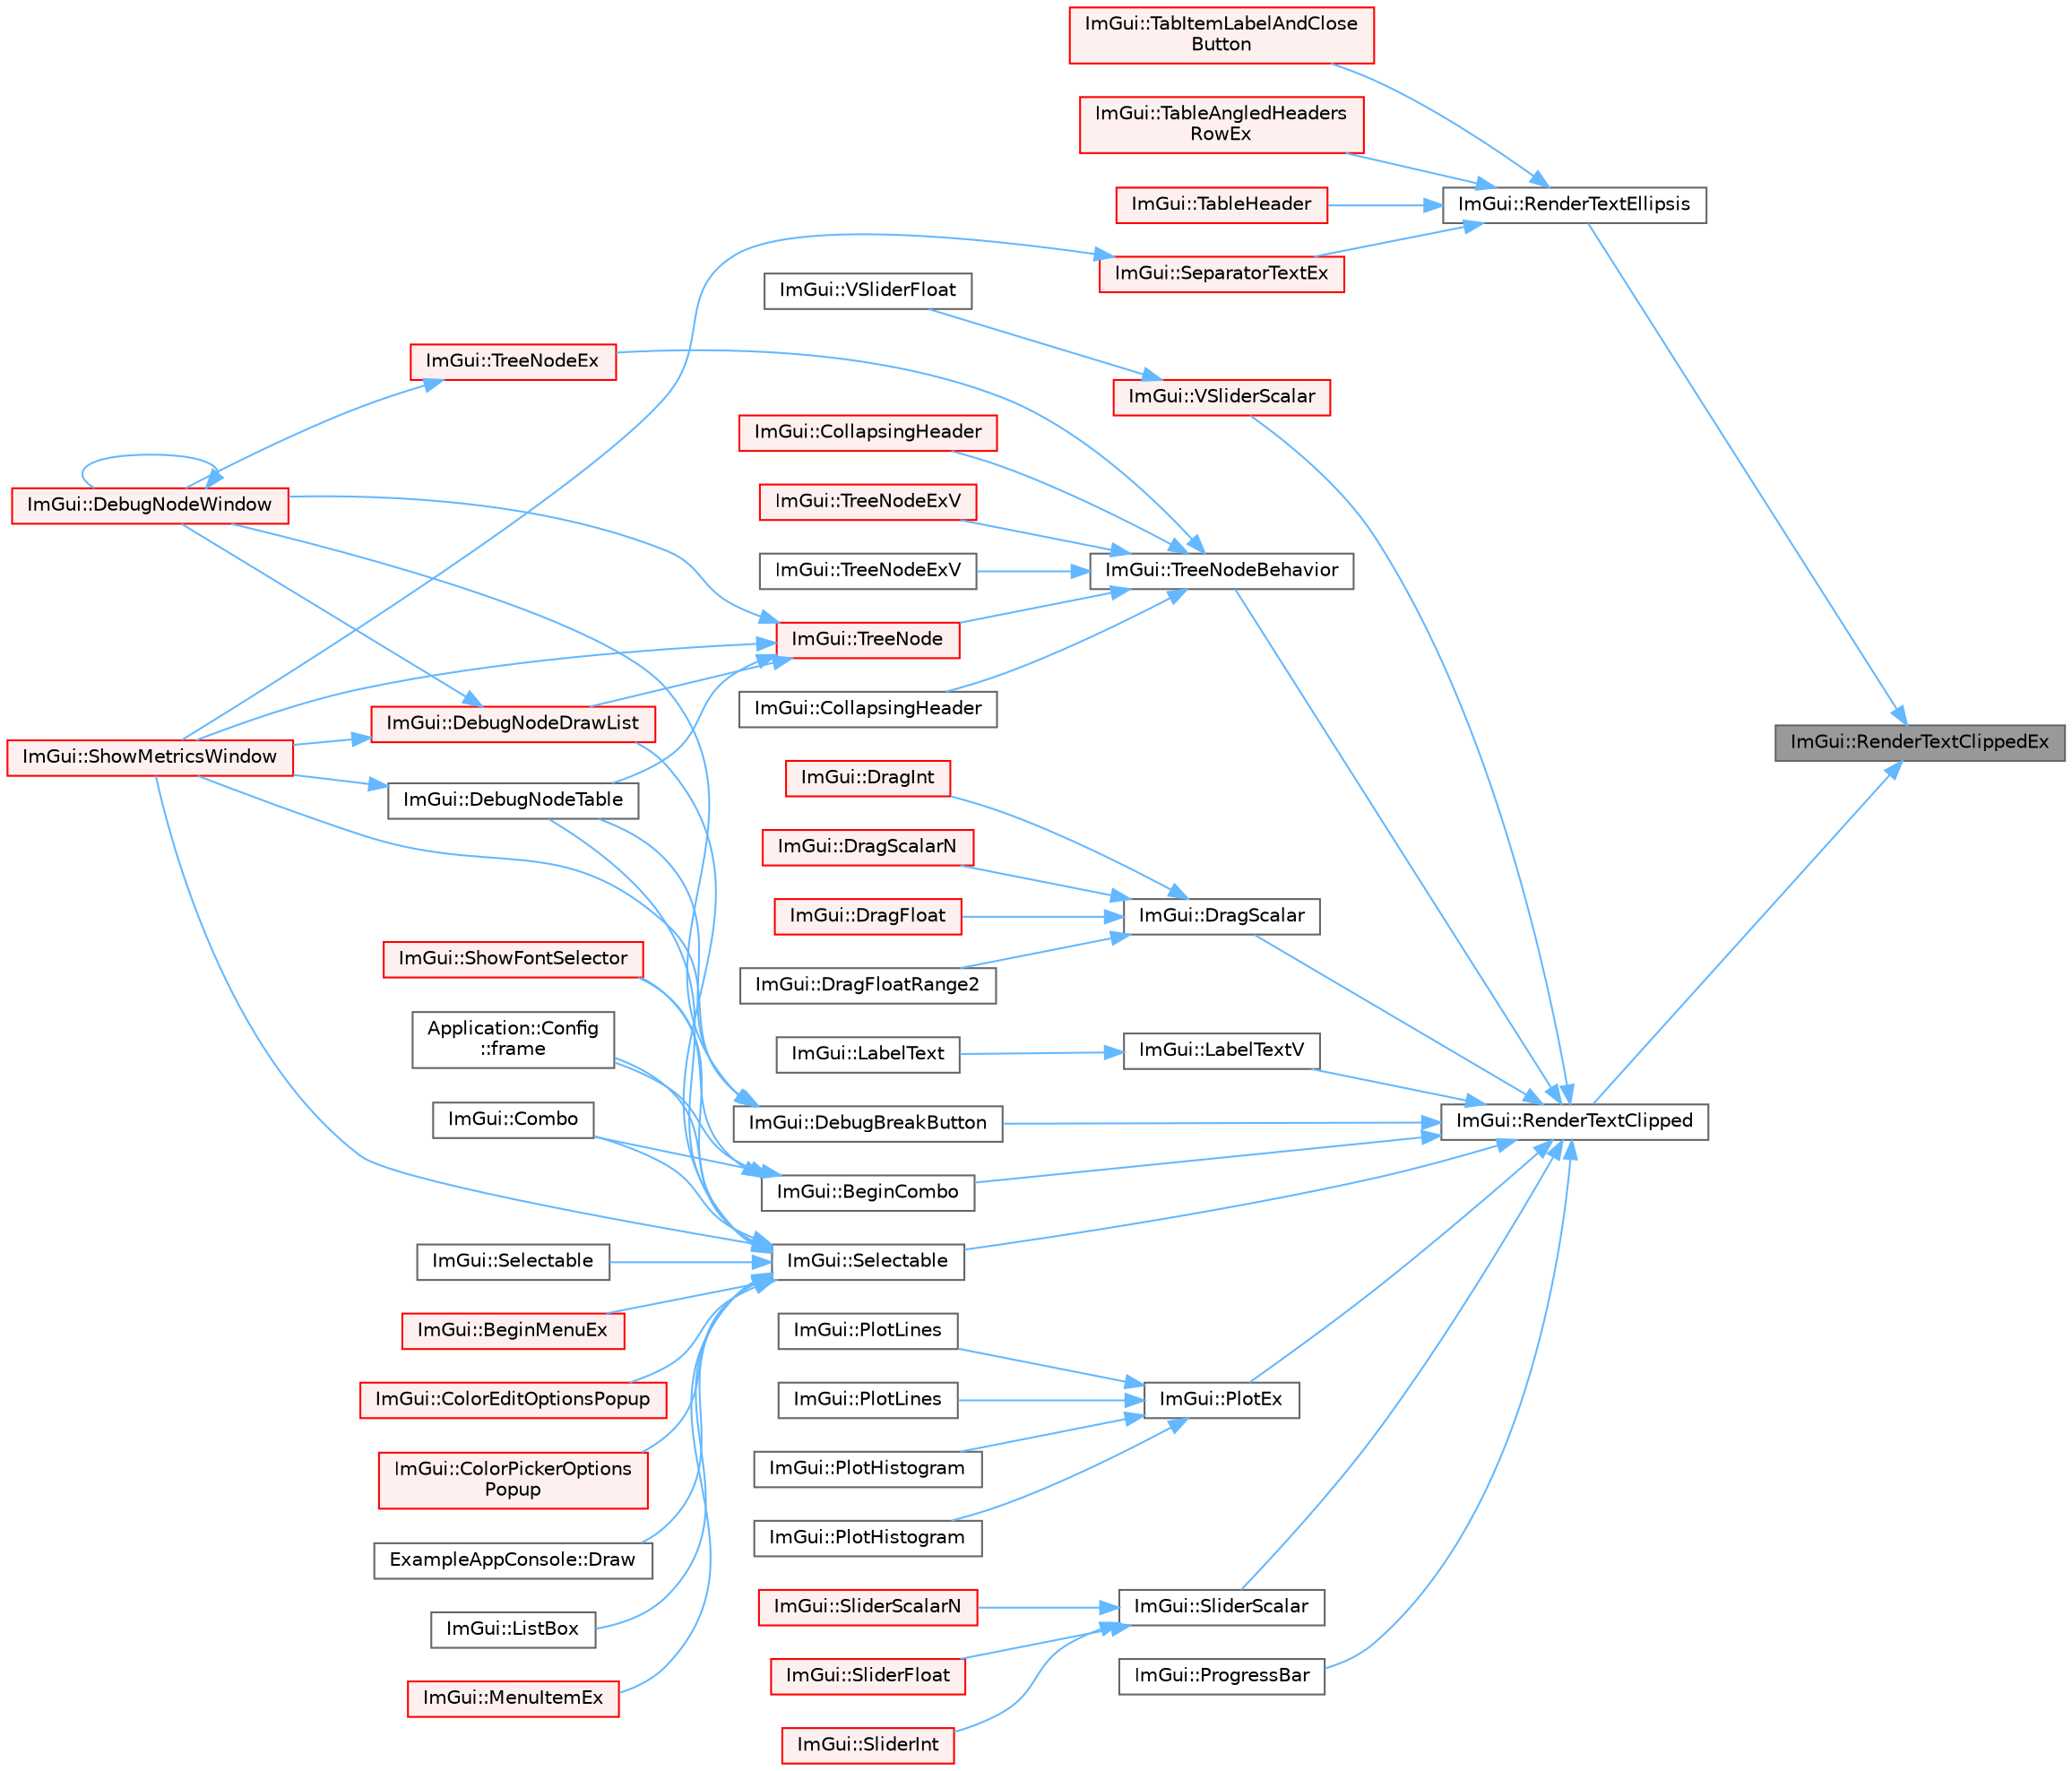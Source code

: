 digraph "ImGui::RenderTextClippedEx"
{
 // LATEX_PDF_SIZE
  bgcolor="transparent";
  edge [fontname=Helvetica,fontsize=10,labelfontname=Helvetica,labelfontsize=10];
  node [fontname=Helvetica,fontsize=10,shape=box,height=0.2,width=0.4];
  rankdir="RL";
  Node1 [id="Node000001",label="ImGui::RenderTextClippedEx",height=0.2,width=0.4,color="gray40", fillcolor="grey60", style="filled", fontcolor="black",tooltip=" "];
  Node1 -> Node2 [id="edge1_Node000001_Node000002",dir="back",color="steelblue1",style="solid",tooltip=" "];
  Node2 [id="Node000002",label="ImGui::RenderTextClipped",height=0.2,width=0.4,color="grey40", fillcolor="white", style="filled",URL="$namespace_im_gui.html#ab362eafae794c7364a6b96ea06f38eb9",tooltip=" "];
  Node2 -> Node3 [id="edge2_Node000002_Node000003",dir="back",color="steelblue1",style="solid",tooltip=" "];
  Node3 [id="Node000003",label="ImGui::BeginCombo",height=0.2,width=0.4,color="grey40", fillcolor="white", style="filled",URL="$namespace_im_gui.html#aa895095bdc7a2907375c555e245575ea",tooltip=" "];
  Node3 -> Node4 [id="edge3_Node000003_Node000004",dir="back",color="steelblue1",style="solid",tooltip=" "];
  Node4 [id="Node000004",label="ImGui::Combo",height=0.2,width=0.4,color="grey40", fillcolor="white", style="filled",URL="$namespace_im_gui.html#ad530c65e7cdfaf03f4e9b2f4e3fed8fc",tooltip=" "];
  Node3 -> Node5 [id="edge4_Node000003_Node000005",dir="back",color="steelblue1",style="solid",tooltip=" "];
  Node5 [id="Node000005",label="Application::Config\l::frame",height=0.2,width=0.4,color="grey40", fillcolor="white", style="filled",URL="$class_application_1_1_config.html#a291cc3a874949e121dcf83a3f90681bc",tooltip=" "];
  Node3 -> Node6 [id="edge5_Node000003_Node000006",dir="back",color="steelblue1",style="solid",tooltip=" "];
  Node6 [id="Node000006",label="ImGui::ShowFontSelector",height=0.2,width=0.4,color="red", fillcolor="#FFF0F0", style="filled",URL="$namespace_im_gui.html#a0bdce99eef17ef1e1fef40a18bd811ab",tooltip=" "];
  Node2 -> Node9 [id="edge6_Node000002_Node000009",dir="back",color="steelblue1",style="solid",tooltip=" "];
  Node9 [id="Node000009",label="ImGui::DebugBreakButton",height=0.2,width=0.4,color="grey40", fillcolor="white", style="filled",URL="$namespace_im_gui.html#ac2e737b701b4d252a54006a4c4214928",tooltip=" "];
  Node9 -> Node10 [id="edge7_Node000009_Node000010",dir="back",color="steelblue1",style="solid",tooltip=" "];
  Node10 [id="Node000010",label="ImGui::DebugNodeTable",height=0.2,width=0.4,color="grey40", fillcolor="white", style="filled",URL="$namespace_im_gui.html#ae944ffc599add73d6f3220165475ffd8",tooltip=" "];
  Node10 -> Node11 [id="edge8_Node000010_Node000011",dir="back",color="steelblue1",style="solid",tooltip=" "];
  Node11 [id="Node000011",label="ImGui::ShowMetricsWindow",height=0.2,width=0.4,color="red", fillcolor="#FFF0F0", style="filled",URL="$namespace_im_gui.html#afe7a28c6eb52fff3cc27d5a698fea4ff",tooltip=" "];
  Node9 -> Node12 [id="edge9_Node000009_Node000012",dir="back",color="steelblue1",style="solid",tooltip=" "];
  Node12 [id="Node000012",label="ImGui::DebugNodeWindow",height=0.2,width=0.4,color="red", fillcolor="#FFF0F0", style="filled",URL="$namespace_im_gui.html#afcb602554925c5409977f0fb39f77e5d",tooltip=" "];
  Node12 -> Node12 [id="edge10_Node000012_Node000012",dir="back",color="steelblue1",style="solid",tooltip=" "];
  Node9 -> Node11 [id="edge11_Node000009_Node000011",dir="back",color="steelblue1",style="solid",tooltip=" "];
  Node2 -> Node15 [id="edge12_Node000002_Node000015",dir="back",color="steelblue1",style="solid",tooltip=" "];
  Node15 [id="Node000015",label="ImGui::DragScalar",height=0.2,width=0.4,color="grey40", fillcolor="white", style="filled",URL="$namespace_im_gui.html#a17d8926e8f44a6d00575b12081c51fe0",tooltip=" "];
  Node15 -> Node16 [id="edge13_Node000015_Node000016",dir="back",color="steelblue1",style="solid",tooltip=" "];
  Node16 [id="Node000016",label="ImGui::DragFloat",height=0.2,width=0.4,color="red", fillcolor="#FFF0F0", style="filled",URL="$namespace_im_gui.html#aab1b20e7bf98aa7bbdb26f8cd3ad91e6",tooltip=" "];
  Node15 -> Node25 [id="edge14_Node000015_Node000025",dir="back",color="steelblue1",style="solid",tooltip=" "];
  Node25 [id="Node000025",label="ImGui::DragFloatRange2",height=0.2,width=0.4,color="grey40", fillcolor="white", style="filled",URL="$namespace_im_gui.html#aa6bfd93ead5c47e84b66185da88b8e8c",tooltip=" "];
  Node15 -> Node26 [id="edge15_Node000015_Node000026",dir="back",color="steelblue1",style="solid",tooltip=" "];
  Node26 [id="Node000026",label="ImGui::DragInt",height=0.2,width=0.4,color="red", fillcolor="#FFF0F0", style="filled",URL="$namespace_im_gui.html#a3714db739ae51fc75601d7fad234a58b",tooltip=" "];
  Node15 -> Node28 [id="edge16_Node000015_Node000028",dir="back",color="steelblue1",style="solid",tooltip=" "];
  Node28 [id="Node000028",label="ImGui::DragScalarN",height=0.2,width=0.4,color="red", fillcolor="#FFF0F0", style="filled",URL="$namespace_im_gui.html#a1265d2b30ced1fca909e26c8f718fcbd",tooltip=" "];
  Node2 -> Node35 [id="edge17_Node000002_Node000035",dir="back",color="steelblue1",style="solid",tooltip=" "];
  Node35 [id="Node000035",label="ImGui::LabelTextV",height=0.2,width=0.4,color="grey40", fillcolor="white", style="filled",URL="$namespace_im_gui.html#a55e5a7edb676a8f5cd7f65443138a8a0",tooltip=" "];
  Node35 -> Node36 [id="edge18_Node000035_Node000036",dir="back",color="steelblue1",style="solid",tooltip=" "];
  Node36 [id="Node000036",label="ImGui::LabelText",height=0.2,width=0.4,color="grey40", fillcolor="white", style="filled",URL="$namespace_im_gui.html#ad92ccfbc33d448ff40cfcf9219177344",tooltip=" "];
  Node2 -> Node37 [id="edge19_Node000002_Node000037",dir="back",color="steelblue1",style="solid",tooltip=" "];
  Node37 [id="Node000037",label="ImGui::PlotEx",height=0.2,width=0.4,color="grey40", fillcolor="white", style="filled",URL="$namespace_im_gui.html#afb3147b9a00e396e0b11a1bfe24b8f42",tooltip=" "];
  Node37 -> Node38 [id="edge20_Node000037_Node000038",dir="back",color="steelblue1",style="solid",tooltip=" "];
  Node38 [id="Node000038",label="ImGui::PlotHistogram",height=0.2,width=0.4,color="grey40", fillcolor="white", style="filled",URL="$namespace_im_gui.html#af7a92b2118981835b5251bfdaac50252",tooltip=" "];
  Node37 -> Node39 [id="edge21_Node000037_Node000039",dir="back",color="steelblue1",style="solid",tooltip=" "];
  Node39 [id="Node000039",label="ImGui::PlotHistogram",height=0.2,width=0.4,color="grey40", fillcolor="white", style="filled",URL="$namespace_im_gui.html#af8089203baf8cf723a158c9e34bda2a4",tooltip=" "];
  Node37 -> Node40 [id="edge22_Node000037_Node000040",dir="back",color="steelblue1",style="solid",tooltip=" "];
  Node40 [id="Node000040",label="ImGui::PlotLines",height=0.2,width=0.4,color="grey40", fillcolor="white", style="filled",URL="$namespace_im_gui.html#a2bc21c56e4796855313804086cca114f",tooltip=" "];
  Node37 -> Node41 [id="edge23_Node000037_Node000041",dir="back",color="steelblue1",style="solid",tooltip=" "];
  Node41 [id="Node000041",label="ImGui::PlotLines",height=0.2,width=0.4,color="grey40", fillcolor="white", style="filled",URL="$namespace_im_gui.html#a94a2645d45c96da35b834dc7db93a9f1",tooltip=" "];
  Node2 -> Node42 [id="edge24_Node000002_Node000042",dir="back",color="steelblue1",style="solid",tooltip=" "];
  Node42 [id="Node000042",label="ImGui::ProgressBar",height=0.2,width=0.4,color="grey40", fillcolor="white", style="filled",URL="$namespace_im_gui.html#a412b0416ad68c0ac46e5d66805d911ff",tooltip=" "];
  Node2 -> Node43 [id="edge25_Node000002_Node000043",dir="back",color="steelblue1",style="solid",tooltip=" "];
  Node43 [id="Node000043",label="ImGui::Selectable",height=0.2,width=0.4,color="grey40", fillcolor="white", style="filled",URL="$namespace_im_gui.html#af98575238bda183a523df19fb447af60",tooltip=" "];
  Node43 -> Node44 [id="edge26_Node000043_Node000044",dir="back",color="steelblue1",style="solid",tooltip=" "];
  Node44 [id="Node000044",label="ImGui::BeginMenuEx",height=0.2,width=0.4,color="red", fillcolor="#FFF0F0", style="filled",URL="$namespace_im_gui.html#a8dc671f87ed281b6445ce6ae4ab25183",tooltip=" "];
  Node43 -> Node46 [id="edge27_Node000043_Node000046",dir="back",color="steelblue1",style="solid",tooltip=" "];
  Node46 [id="Node000046",label="ImGui::ColorEditOptionsPopup",height=0.2,width=0.4,color="red", fillcolor="#FFF0F0", style="filled",URL="$namespace_im_gui.html#a6bfb117816d669f8704e5d0c0c0795fe",tooltip=" "];
  Node43 -> Node22 [id="edge28_Node000043_Node000022",dir="back",color="steelblue1",style="solid",tooltip=" "];
  Node22 [id="Node000022",label="ImGui::ColorPickerOptions\lPopup",height=0.2,width=0.4,color="red", fillcolor="#FFF0F0", style="filled",URL="$namespace_im_gui.html#a6d112eeb6d8ffdebbc9d9a8c66babbee",tooltip=" "];
  Node43 -> Node4 [id="edge29_Node000043_Node000004",dir="back",color="steelblue1",style="solid",tooltip=" "];
  Node43 -> Node47 [id="edge30_Node000043_Node000047",dir="back",color="steelblue1",style="solid",tooltip=" "];
  Node47 [id="Node000047",label="ImGui::DebugNodeDrawList",height=0.2,width=0.4,color="red", fillcolor="#FFF0F0", style="filled",URL="$namespace_im_gui.html#af7b5e35566da44ac1ea8a7e1b9d9d574",tooltip=" "];
  Node47 -> Node12 [id="edge31_Node000047_Node000012",dir="back",color="steelblue1",style="solid",tooltip=" "];
  Node47 -> Node11 [id="edge32_Node000047_Node000011",dir="back",color="steelblue1",style="solid",tooltip=" "];
  Node43 -> Node10 [id="edge33_Node000043_Node000010",dir="back",color="steelblue1",style="solid",tooltip=" "];
  Node43 -> Node49 [id="edge34_Node000043_Node000049",dir="back",color="steelblue1",style="solid",tooltip=" "];
  Node49 [id="Node000049",label="ExampleAppConsole::Draw",height=0.2,width=0.4,color="grey40", fillcolor="white", style="filled",URL="$struct_example_app_console.html#a0518a09c7e8648dd52c7c06df19ac17a",tooltip=" "];
  Node43 -> Node5 [id="edge35_Node000043_Node000005",dir="back",color="steelblue1",style="solid",tooltip=" "];
  Node43 -> Node50 [id="edge36_Node000043_Node000050",dir="back",color="steelblue1",style="solid",tooltip=" "];
  Node50 [id="Node000050",label="ImGui::ListBox",height=0.2,width=0.4,color="grey40", fillcolor="white", style="filled",URL="$namespace_im_gui.html#a94c78076bd40ff548ecd124f95af8710",tooltip=" "];
  Node43 -> Node51 [id="edge37_Node000043_Node000051",dir="back",color="steelblue1",style="solid",tooltip=" "];
  Node51 [id="Node000051",label="ImGui::MenuItemEx",height=0.2,width=0.4,color="red", fillcolor="#FFF0F0", style="filled",URL="$namespace_im_gui.html#ab5e6e4c78805615fb4d26d4918031f9c",tooltip=" "];
  Node43 -> Node68 [id="edge38_Node000043_Node000068",dir="back",color="steelblue1",style="solid",tooltip=" "];
  Node68 [id="Node000068",label="ImGui::Selectable",height=0.2,width=0.4,color="grey40", fillcolor="white", style="filled",URL="$namespace_im_gui.html#a9229a9c3c304ffc0c98ffe2ee4ff5e40",tooltip=" "];
  Node43 -> Node6 [id="edge39_Node000043_Node000006",dir="back",color="steelblue1",style="solid",tooltip=" "];
  Node43 -> Node11 [id="edge40_Node000043_Node000011",dir="back",color="steelblue1",style="solid",tooltip=" "];
  Node2 -> Node69 [id="edge41_Node000002_Node000069",dir="back",color="steelblue1",style="solid",tooltip=" "];
  Node69 [id="Node000069",label="ImGui::SliderScalar",height=0.2,width=0.4,color="grey40", fillcolor="white", style="filled",URL="$namespace_im_gui.html#afdd7faa9a69f75b8d674cdc207441bea",tooltip=" "];
  Node69 -> Node70 [id="edge42_Node000069_Node000070",dir="back",color="steelblue1",style="solid",tooltip=" "];
  Node70 [id="Node000070",label="ImGui::SliderFloat",height=0.2,width=0.4,color="red", fillcolor="#FFF0F0", style="filled",URL="$namespace_im_gui.html#a864f761801792a0cc5ce3408f3392cfc",tooltip=" "];
  Node69 -> Node72 [id="edge43_Node000069_Node000072",dir="back",color="steelblue1",style="solid",tooltip=" "];
  Node72 [id="Node000072",label="ImGui::SliderInt",height=0.2,width=0.4,color="red", fillcolor="#FFF0F0", style="filled",URL="$namespace_im_gui.html#a580128c9b35d1a9fc5b7a057f6f5464a",tooltip=" "];
  Node69 -> Node74 [id="edge44_Node000069_Node000074",dir="back",color="steelblue1",style="solid",tooltip=" "];
  Node74 [id="Node000074",label="ImGui::SliderScalarN",height=0.2,width=0.4,color="red", fillcolor="#FFF0F0", style="filled",URL="$namespace_im_gui.html#a64031a4ad000695c1e1d3f42792f4bb4",tooltip=" "];
  Node2 -> Node81 [id="edge45_Node000002_Node000081",dir="back",color="steelblue1",style="solid",tooltip=" "];
  Node81 [id="Node000081",label="ImGui::TreeNodeBehavior",height=0.2,width=0.4,color="grey40", fillcolor="white", style="filled",URL="$namespace_im_gui.html#a918eabf70d288e93b2519ee1eac2c0b4",tooltip=" "];
  Node81 -> Node82 [id="edge46_Node000081_Node000082",dir="back",color="steelblue1",style="solid",tooltip=" "];
  Node82 [id="Node000082",label="ImGui::CollapsingHeader",height=0.2,width=0.4,color="grey40", fillcolor="white", style="filled",URL="$namespace_im_gui.html#a4d6e6e7a5ace0e5dbee3ea1926ddf049",tooltip=" "];
  Node81 -> Node83 [id="edge47_Node000081_Node000083",dir="back",color="steelblue1",style="solid",tooltip=" "];
  Node83 [id="Node000083",label="ImGui::CollapsingHeader",height=0.2,width=0.4,color="red", fillcolor="#FFF0F0", style="filled",URL="$namespace_im_gui.html#ab52f9e08698c9d64abb05b98f5355146",tooltip=" "];
  Node81 -> Node84 [id="edge48_Node000081_Node000084",dir="back",color="steelblue1",style="solid",tooltip=" "];
  Node84 [id="Node000084",label="ImGui::TreeNode",height=0.2,width=0.4,color="red", fillcolor="#FFF0F0", style="filled",URL="$namespace_im_gui.html#a4dff507ce8bbe0da9556bb50b1e60d7f",tooltip=" "];
  Node84 -> Node47 [id="edge49_Node000084_Node000047",dir="back",color="steelblue1",style="solid",tooltip=" "];
  Node84 -> Node10 [id="edge50_Node000084_Node000010",dir="back",color="steelblue1",style="solid",tooltip=" "];
  Node84 -> Node12 [id="edge51_Node000084_Node000012",dir="back",color="steelblue1",style="solid",tooltip=" "];
  Node84 -> Node11 [id="edge52_Node000084_Node000011",dir="back",color="steelblue1",style="solid",tooltip=" "];
  Node81 -> Node89 [id="edge53_Node000081_Node000089",dir="back",color="steelblue1",style="solid",tooltip=" "];
  Node89 [id="Node000089",label="ImGui::TreeNodeEx",height=0.2,width=0.4,color="red", fillcolor="#FFF0F0", style="filled",URL="$namespace_im_gui.html#a21f62e092dac9556a15a8edee2f70522",tooltip=" "];
  Node89 -> Node12 [id="edge54_Node000089_Node000012",dir="back",color="steelblue1",style="solid",tooltip=" "];
  Node81 -> Node90 [id="edge55_Node000081_Node000090",dir="back",color="steelblue1",style="solid",tooltip=" "];
  Node90 [id="Node000090",label="ImGui::TreeNodeExV",height=0.2,width=0.4,color="red", fillcolor="#FFF0F0", style="filled",URL="$namespace_im_gui.html#a251cd4acbdad4cef2246d9b573a83ce0",tooltip=" "];
  Node81 -> Node97 [id="edge56_Node000081_Node000097",dir="back",color="steelblue1",style="solid",tooltip=" "];
  Node97 [id="Node000097",label="ImGui::TreeNodeExV",height=0.2,width=0.4,color="grey40", fillcolor="white", style="filled",URL="$namespace_im_gui.html#aaae827898572d17e064a88a1afc8e6b0",tooltip=" "];
  Node2 -> Node98 [id="edge57_Node000002_Node000098",dir="back",color="steelblue1",style="solid",tooltip=" "];
  Node98 [id="Node000098",label="ImGui::VSliderScalar",height=0.2,width=0.4,color="red", fillcolor="#FFF0F0", style="filled",URL="$namespace_im_gui.html#a6ad24ca37a530d43f9d1c727d94e4829",tooltip=" "];
  Node98 -> Node99 [id="edge58_Node000098_Node000099",dir="back",color="steelblue1",style="solid",tooltip=" "];
  Node99 [id="Node000099",label="ImGui::VSliderFloat",height=0.2,width=0.4,color="grey40", fillcolor="white", style="filled",URL="$namespace_im_gui.html#a990332e589b828093786bbc007b9bfda",tooltip=" "];
  Node1 -> Node101 [id="edge59_Node000001_Node000101",dir="back",color="steelblue1",style="solid",tooltip=" "];
  Node101 [id="Node000101",label="ImGui::RenderTextEllipsis",height=0.2,width=0.4,color="grey40", fillcolor="white", style="filled",URL="$namespace_im_gui.html#a029bab9f4602be86178307b168975a6d",tooltip=" "];
  Node101 -> Node102 [id="edge60_Node000101_Node000102",dir="back",color="steelblue1",style="solid",tooltip=" "];
  Node102 [id="Node000102",label="ImGui::SeparatorTextEx",height=0.2,width=0.4,color="red", fillcolor="#FFF0F0", style="filled",URL="$namespace_im_gui.html#a14e42bfa66f05d0ae2304e27ee1fb2b3",tooltip=" "];
  Node102 -> Node11 [id="edge61_Node000102_Node000011",dir="back",color="steelblue1",style="solid",tooltip=" "];
  Node101 -> Node104 [id="edge62_Node000101_Node000104",dir="back",color="steelblue1",style="solid",tooltip=" "];
  Node104 [id="Node000104",label="ImGui::TabItemLabelAndClose\lButton",height=0.2,width=0.4,color="red", fillcolor="#FFF0F0", style="filled",URL="$namespace_im_gui.html#abbdb2619721c7ecaca3fb03d9d905003",tooltip=" "];
  Node101 -> Node65 [id="edge63_Node000101_Node000065",dir="back",color="steelblue1",style="solid",tooltip=" "];
  Node65 [id="Node000065",label="ImGui::TableAngledHeaders\lRowEx",height=0.2,width=0.4,color="red", fillcolor="#FFF0F0", style="filled",URL="$namespace_im_gui.html#abedf7bbf79accde2321806dc0beb90b1",tooltip=" "];
  Node101 -> Node108 [id="edge64_Node000101_Node000108",dir="back",color="steelblue1",style="solid",tooltip=" "];
  Node108 [id="Node000108",label="ImGui::TableHeader",height=0.2,width=0.4,color="red", fillcolor="#FFF0F0", style="filled",URL="$namespace_im_gui.html#ae51bc07bc518779f58def3c0e2d0045c",tooltip=" "];
}
